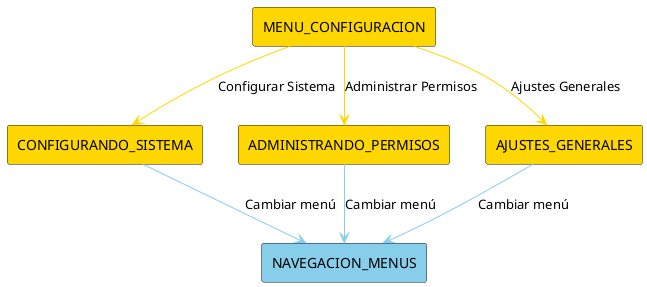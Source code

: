 @startuml
!define RECTANGLE(x) rectangle x

!define COLOR_USUARIOS #LightBlue

RECTANGLE(MENU_CONFIGURACION) #Gold
RECTANGLE(NAVEGACION_MENUS) #SkyBlue


' Subfunciones de "Configuración"
RECTANGLE(CONFIGURANDO_SISTEMA) #Gold
RECTANGLE(ADMINISTRANDO_PERMISOS) #Gold
RECTANGLE(AJUSTES_GENERALES) #Gold

' Submenús de "Configuración"
MENU_CONFIGURACION -[#Gold]-> CONFIGURANDO_SISTEMA : Configurar Sistema
CONFIGURANDO_SISTEMA -[#SkyBlue]-> NAVEGACION_MENUS : Cambiar menú

MENU_CONFIGURACION -[#Gold]-> ADMINISTRANDO_PERMISOS : Administrar Permisos
ADMINISTRANDO_PERMISOS -[#SkyBlue]-> NAVEGACION_MENUS : Cambiar menú

MENU_CONFIGURACION -[#Gold]-> AJUSTES_GENERALES : Ajustes Generales
AJUSTES_GENERALES -[#SkyBlue]-> NAVEGACION_MENUS : Cambiar menú
@enduml